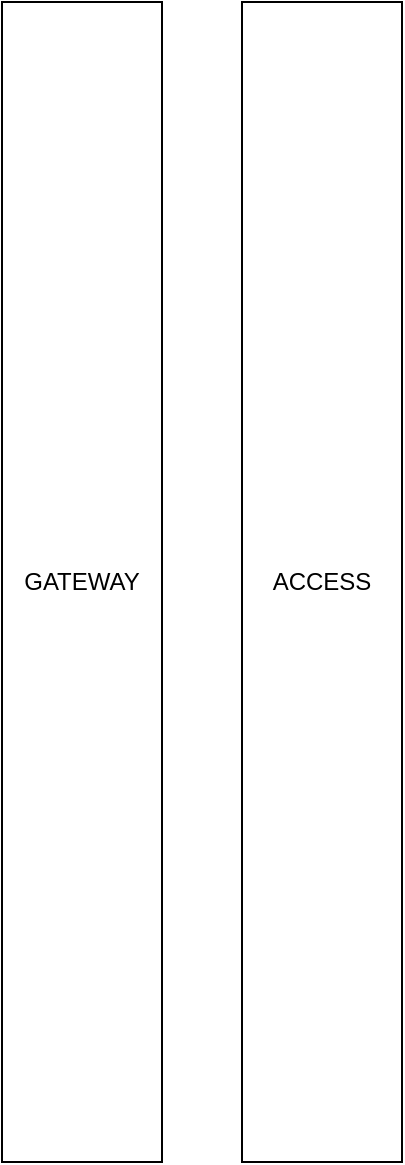 <mxfile version="15.5.4" type="embed"><diagram id="kIHIvK5z-7jwxmNPbPWJ" name="Page-1"><mxGraphModel dx="1685" dy="919" grid="1" gridSize="10" guides="1" tooltips="1" connect="1" arrows="1" fold="1" page="1" pageScale="1" pageWidth="850" pageHeight="1100" math="0" shadow="0"><root><mxCell id="0"/><mxCell id="1" parent="0"/><mxCell id="2" value="GATEWAY" style="rounded=0;whiteSpace=wrap;html=1;" vertex="1" parent="1"><mxGeometry x="200" y="180" width="80" height="580" as="geometry"/></mxCell><mxCell id="4" value="ACCESS" style="rounded=0;whiteSpace=wrap;html=1;" vertex="1" parent="1"><mxGeometry x="320" y="180" width="80" height="580" as="geometry"/></mxCell></root></mxGraphModel></diagram></mxfile>